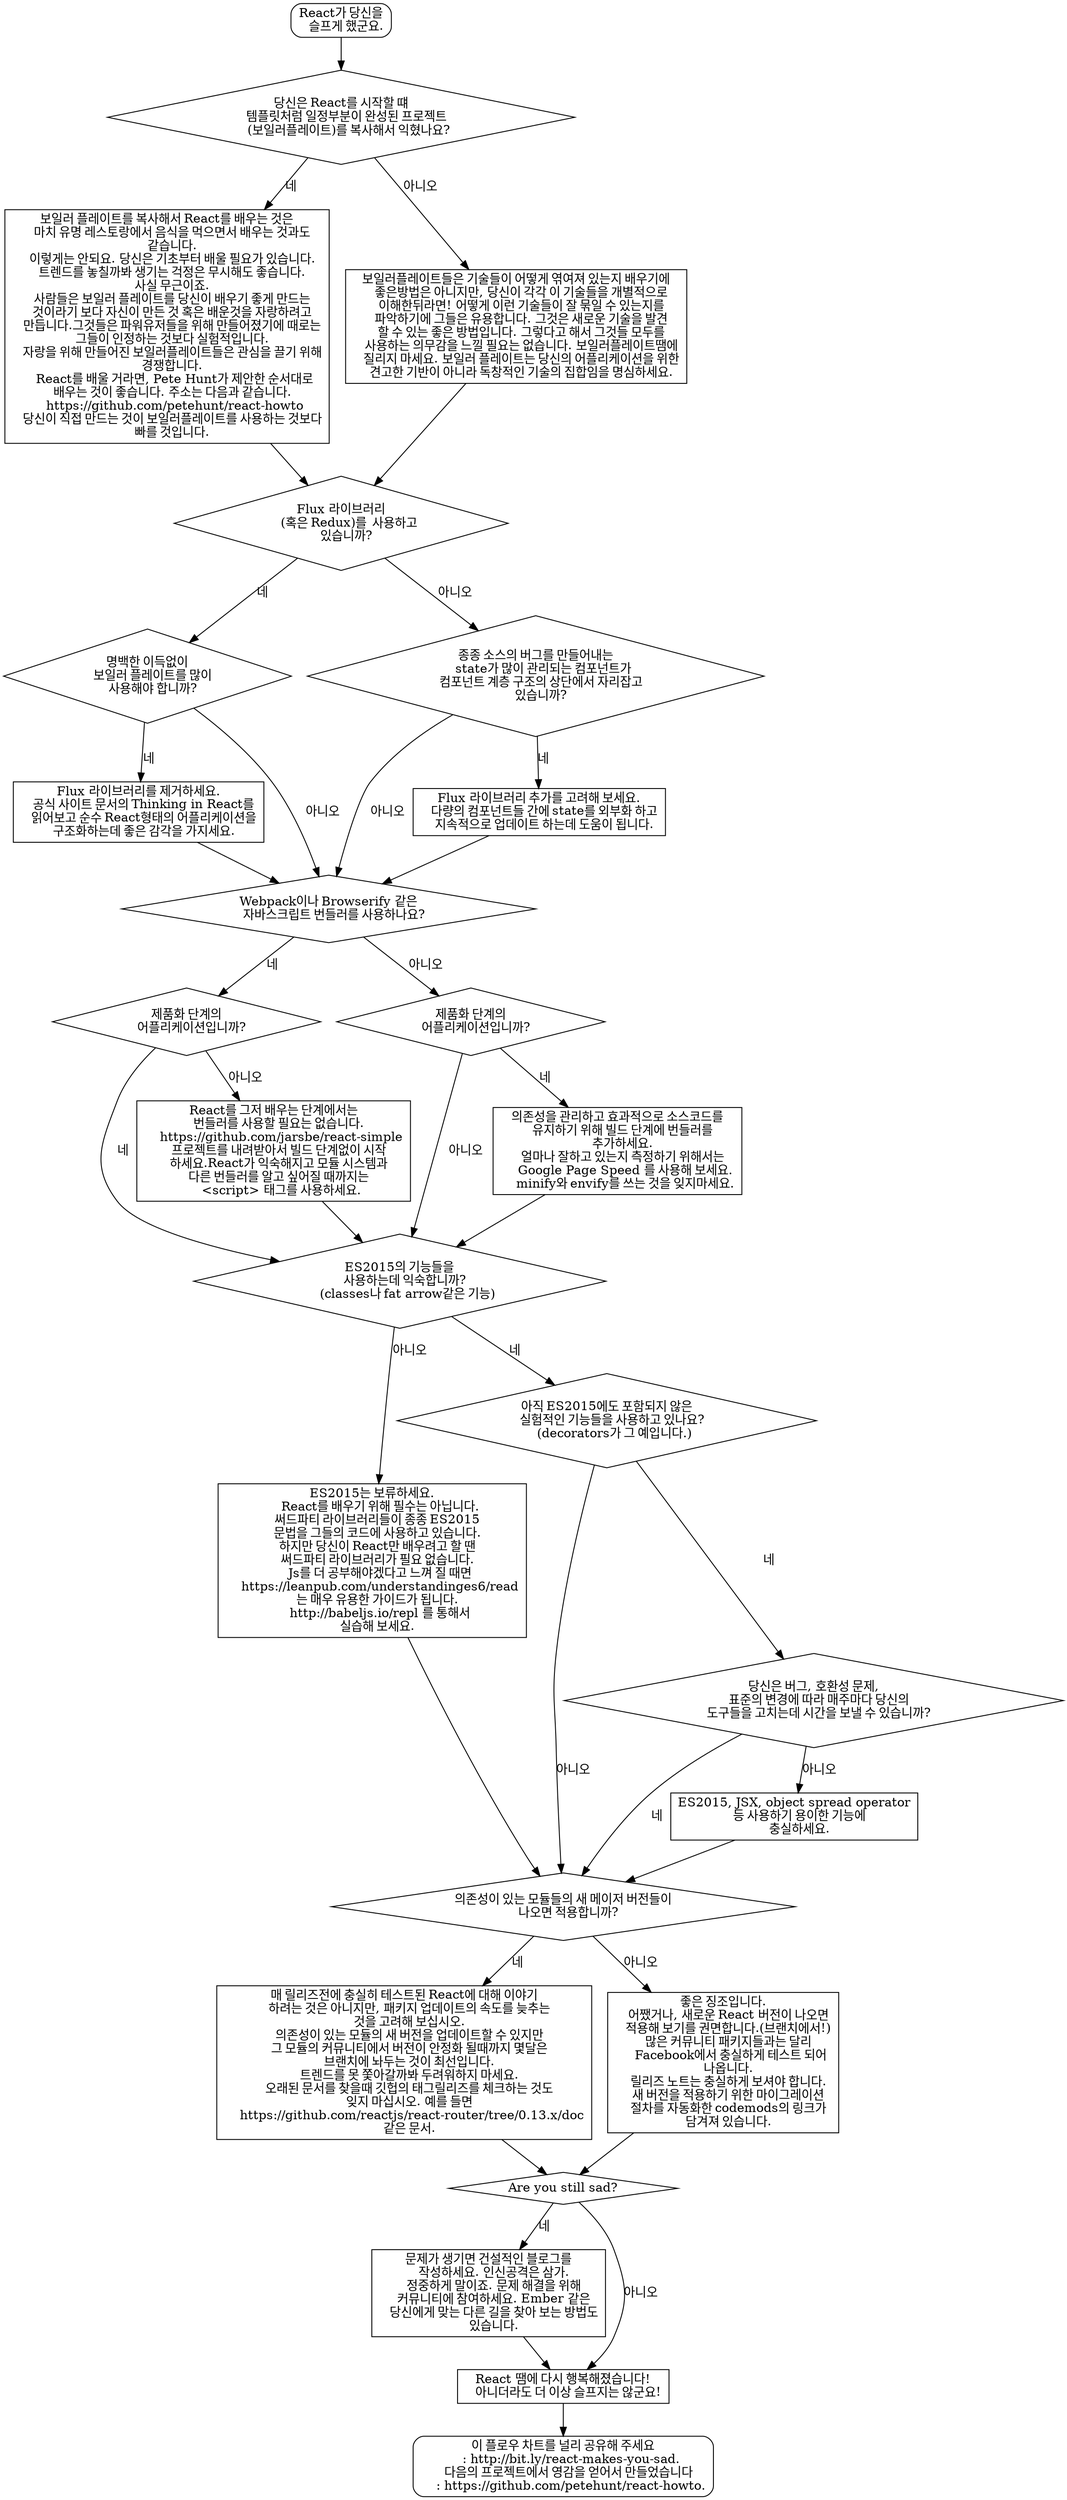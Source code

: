 digraph {
  unhappy[
    shape="box",
    style=rounded,
    label="React가 당신을
    슬프게 했군요."
  ]
  unhappy -> are_you_using_react_boilerplates;

  # Boilerplate Fatigue

  are_you_using_react_boilerplates[
    shape="diamond",
    label="당신은 React를 시작할 떄
    템플릿처럼 일정부분이 완성된 프로젝트
    (보일러플레이트)를 복사해서 익혔나요?"
  ]
  are_you_using_react_boilerplates -> boilerplates_dont_teach[label="네"]
  are_you_using_react_boilerplates -> steal_from_boilerplates[label="아니오"]

  boilerplates_dont_teach[
    shape="box",
    label="보일러 플레이트를 복사해서 React를 배우는 것은
    마치 유명 레스토랑에서 음식을 먹으면서 배우는 것과도
    같습니다.
    이렇게는 안되요. 당신은 기초부터 배울 필요가 있습니다.
    트렌드를 놓칠까봐 생기는 걱정은 무시해도 좋습니다.
    사실 무근이죠.
    사람들은 보일러 플레이트를 당신이 배우기 좋게 만드는
    것이라기 보다 자신이 만든 것 혹은 배운것을 자랑하려고
    만듭니다.그것들은 파워유저들을 위해 만들어졌기에 때로는
    그들이 인정하는 것보다 실험적입니다.
    자랑을 위해 만들어진 보일러플레이트들은 관심을 끌기 위해
    경쟁합니다.
    React를 배울 거라면, Pete Hunt가 제안한 순서대로
    배우는 것이 좋습니다. 주소는 다음과 같습니다.
    https://github.com/petehunt/react-howto
    당신이 직접 만드는 것이 보일러플레이트를 사용하는 것보다
    빠를 것입니다."
  ]
  boilerplates_dont_teach -> are_you_using_flux

  steal_from_boilerplates[
    shape="box",
    label="보일러플레이트들은 기술들이 어떻게 엮여져 있는지 배우기에
    좋은방법은 아니지만, 당신이 각각 이 기술들을 개별적으로
    이해한뒤라면! 어떻게 이런 기술들이 잘 묶일 수 있는지를
    파악하기에 그들은 유용합니다. 그것은 새로운 기술을 발견
    할 수 있는 좋은 방법입니다. 그렇다고 해서 그것들 모두를
    사용하는 의무감을 느낄 필요는 없습니다. 보일러플레이트땜에
    질리지 마세요. 보일러 플레이트는 당신의 어플리케이션을 위한
    견고한 기반이 아니라 독창적인 기술의 집합임을 명심하세요."
  ]
  steal_from_boilerplates -> are_you_using_flux

  # Flux Fatigue

  are_you_using_flux[
    shape="diamond",
    label="Flux 라이브러리
    (혹은 Redux)를  사용하고
    있습니까?"
  ]
  are_you_using_flux -> is_too_much_flux[label="네"]
  are_you_using_flux -> is_not_enough_flux[label="아니오"]

  is_too_much_flux[
    shape="diamond",
    label="명백한 이득없이
    보일러 플레이트를 많이
    사용해야 합니까?"
  ]
  is_too_much_flux -> remove_flux[label="네"]
  is_too_much_flux -> are_you_using_bundler[label="아니오"]

  is_not_enough_flux[
    shape="diamond",
    label="종종 소스의 버그를 만들어내는
    state가 많이 관리되는 컴포넌트가
    컴포넌트 계층 구조의 상단에서 자리잡고
    있습니까?"

  ]
  is_not_enough_flux -> add_flux[label="네"]
  is_not_enough_flux -> are_you_using_bundler[label="아니오"]

  add_flux[
    shape="box",
    label="Flux 라이브러리 추가를 고려해 보세요.
    다량의 컴포넌트들 간에 state를 외부화 하고
    지속적으로 업데이트 하는데 도움이 됩니다."
  ]
  add_flux -> are_you_using_bundler

  remove_flux[
    shape="box",
    label="Flux 라이브러리를 제거하세요.
    공식 사이트 문서의 Thinking in React를
    읽어보고 순수 React형태의 어플리케이션을
    구조화하는데 좋은 감각을 가지세요."
  ]
  remove_flux -> are_you_using_bundler

  # Bundler Fatigue

  are_you_using_bundler[
    shape="diamond",
    label="Webpack이나 Browserify 같은
    자바스크립트 번들러를 사용하나요?"
  ]
  are_you_using_bundler -> are_you_working_on_production_app_with_bundler[label="네"]
  are_you_using_bundler -> are_you_working_on_production_app_without_bundler[label="아니오"]

  are_you_working_on_production_app_with_bundler[
    shape="diamond",
    label="제품화 단계의
    어플리케이션입니까?"
  ]
  are_you_working_on_production_app_with_bundler -> do_you_know_es2015[label="네"]
  are_you_working_on_production_app_with_bundler -> remove_bundler[label="아니오"]

  are_you_working_on_production_app_without_bundler[
    shape="diamond",
    label="제품화 단계의
    어플리케이션입니까?"
  ]
  are_you_working_on_production_app_without_bundler -> add_bundler[label="네"]
  are_you_working_on_production_app_without_bundler -> do_you_know_es2015[label="아니오"]

  add_bundler[
    shape="box",
    label="의존성을 관리하고 효과적으로 소스코드를
    유지하기 위해 빌드 단계에 번들러를
    추가하세요.
    얼마나 잘하고 있는지 측정하기 위해서는
    Google Page Speed 를 사용해 보세요.
    minify와 envify를 쓰는 것을 잊지마세요."

  ]
  add_bundler -> do_you_know_es2015

  remove_bundler[
    shape="box",
    label="React를 그저 배우는 단계에서는
    번들러를 사용할 필요는 없습니다.
    https://github.com/jarsbe/react-simple
    프로젝트를 내려받아서 빌드 단계없이 시작
    하세요.React가 익숙해지고 모듈 시스템과
    다른 번들러를 알고 싶어질 때까지는
    <script> 태그를 사용하세요."
  ]
  remove_bundler -> do_you_know_es2015

  # ES2015 Fatigue

  do_you_know_es2015[
    shape="diamond",
    label="ES2015의 기능들을
    사용하는데 익숙합니까?
    (classes나 fat arrow같은 기능)"
  ]
  do_you_know_es2015 -> use_es5[label="아니오"]
  do_you_know_es2015 -> are_you_using_dangerous_features[label="네"]

  use_es5[
    shape="box",
    label="ES2015는 보류하세요.
    React를 배우기 위해 필수는 아닙니다.
    써드파티 라이브러리들이 종종 ES2015
    문법을 그들의 코드에 사용하고 있습니다.
    하지만 당신이 React만 배우려고 할 땐
    써드파티 라이브러리가 필요 없습니다.
    Js를 더 공부해야겠다고 느껴 질 때면
    https://leanpub.com/understandinges6/read
    는 매우 유용한 가이드가 됩니다.
    http://babeljs.io/repl 를 통해서
    실습해 보세요."
  ]
  use_es5 -> do_you_update_packages_asap

  # ESnext Fatigue

  are_you_using_dangerous_features[
    shape="diamond",
    label="아직 ES2015에도 포함되지 않은
    실험적인 기능들을 사용하고 있나요?
    (decorators가 그 예입니다.)"
  ]
  are_you_using_dangerous_features -> can_you_spend_days_on_your_tooling[label="네"]
  are_you_using_dangerous_features -> do_you_update_packages_asap[label="아니오"]

  can_you_spend_days_on_your_tooling[
    shape="diamond",
    label="당신은 버그, 호환성 문제,
    표준의 변경에 따라 매주마다 당신의
    도구들을 고치는데 시간을 보낼 수 있습니까?"
  ]
  can_you_spend_days_on_your_tooling -> do_you_update_packages_asap[label="네"]
  can_you_spend_days_on_your_tooling -> stick_to_es2015[label="아니오"]

  stick_to_es2015[
    shape="box",
    label="ES2015, JSX, object spread operator
    등 사용하기 용이한 기능에
    충실하세요."
  ]
  stick_to_es2015 -> do_you_update_packages_asap

  # Semver Fatigue

  do_you_update_packages_asap[
    shape="diamond",
    label="의존성이 있는 모듈들의 새 메이저 버전들이
    나오면 적용합니까?"
  ]
  do_you_update_packages_asap -> give_it_two_months[label="네"]
  do_you_update_packages_asap -> consider_updating_react[label="아니오"]

  give_it_two_months[
    shape="box",
    label="매 릴리즈전에 충실히 테스트된 React에 대해 이야기
    하려는 것은 아니지만, 패키지 업데이트의 속도를 늦추는
    것을 고려해 보십시오.
    의존성이 있는 모듈의 새 버전을 업데이트할 수 있지만
    그 모듈의 커뮤니티에서 버전이 안정화 될때까지 몇달은
    브랜치에 놔두는 것이 최선입니다.
    트렌드를 못 쫓아갈까봐 두려워하지 마세요.
    오래된 문서를 찾을때 깃헙의 태그릴리즈를 체크하는 것도
    잊지 마십시오. 예를 들면
    https://github.com/reactjs/react-router/tree/0.13.x/doc
    같은 문서."
  ]
  give_it_two_months -> are_you_still_sad

  consider_updating_react[
    shape="box",
    label="좋은 징조입니다.
    어쨌거나, 새로운 React 버전이 나오면
    적용해 보기를 권면합니다.(브랜치에서!)
    많은 커뮤니티 패키지들과는 달리
    Facebook에서 충실하게 테스트 되어
    나옵니다.
    릴리즈 노트는 충실하게 보셔야 합니다.
    새 버전을 적용하기 위한 마이그레이션
    절차를 자동화한 codemods의 링크가
    담겨져 있습니다."
  ]
  consider_updating_react -> are_you_still_sad

  # End

  are_you_still_sad[
    shape="diamond",
    label="Are you still sad?"
  ]
  are_you_still_sad -> rant[label="네"];
  are_you_still_sad -> happy[label="아니오"];

  rant[
    shape="box",
    label="문제가 생기면 건설적인 블로그를
    작성하세요. 인신공격은 삼가.
    정중하게 말이죠. 문제 해결을 위해
    커뮤니티에 참여하세요. Ember 같은
    당신에게 맞는 다른 길을 찾아 보는 방법도
    있습니다."
  ]
  rant -> happy

  happy[
    shape="box",
    label="React 땜에 다시 행복해졌습니다!
    아니더라도 더 이상 슬프지는 않군요!"
  ]
  happy -> share

  share [
    shape="box",
    style=rounded,
    label="이 플로우 차트를 널리 공유해 주세요
    : http://bit.ly/react-makes-you-sad.
    다음의 프로젝트에서 영감을 얻어서 만들었습니다
    : https://github.com/petehunt/react-howto."
  ]
}
